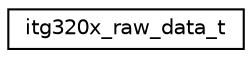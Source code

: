 digraph "Graphical Class Hierarchy"
{
 // LATEX_PDF_SIZE
  edge [fontname="Helvetica",fontsize="10",labelfontname="Helvetica",labelfontsize="10"];
  node [fontname="Helvetica",fontsize="10",shape=record];
  rankdir="LR";
  Node0 [label="itg320x_raw_data_t",height=0.2,width=0.4,color="black", fillcolor="white", style="filled",URL="$structitg320x__raw__data__t.html",tooltip="Raw data set as two complements."];
}
